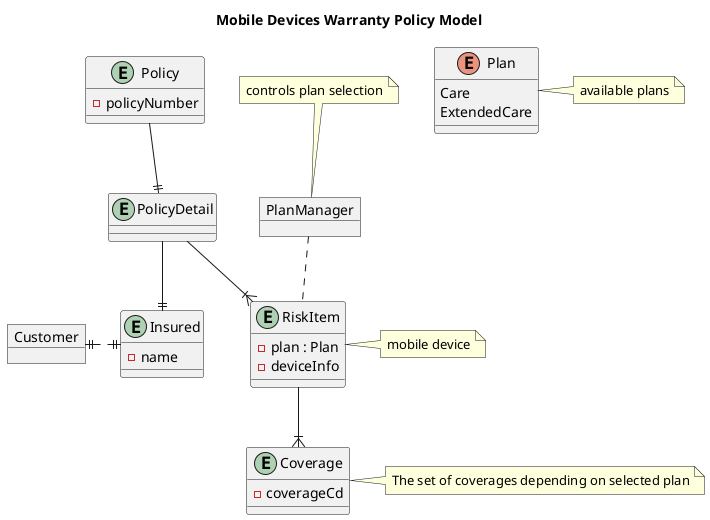 @startuml

title Mobile Devices Warranty Policy Model

object Customer
entity Policy {
 -policyNumber
}
entity PolicyDetail
'buyer
entity Insured {
 -name
}
object PlanManager
note top : controls plan selection
'apple product such as macbook, iphone
entity RiskItem {
  -plan : Plan
  -deviceInfo
}
note right : mobile device
'screen damage, device lost
entity Coverage {
  -coverageCd
}
note right : The set of coverages depending on selected plan

enum Plan {
  Care
  ExtendedCare
}
note right : available plans

Customer ||..right..|| Insured
Policy --|| PolicyDetail
PolicyDetail --|{ RiskItem
RiskItem --|{ Coverage
PolicyDetail --|| Insured
PlanManager .. RiskItem

@enduml